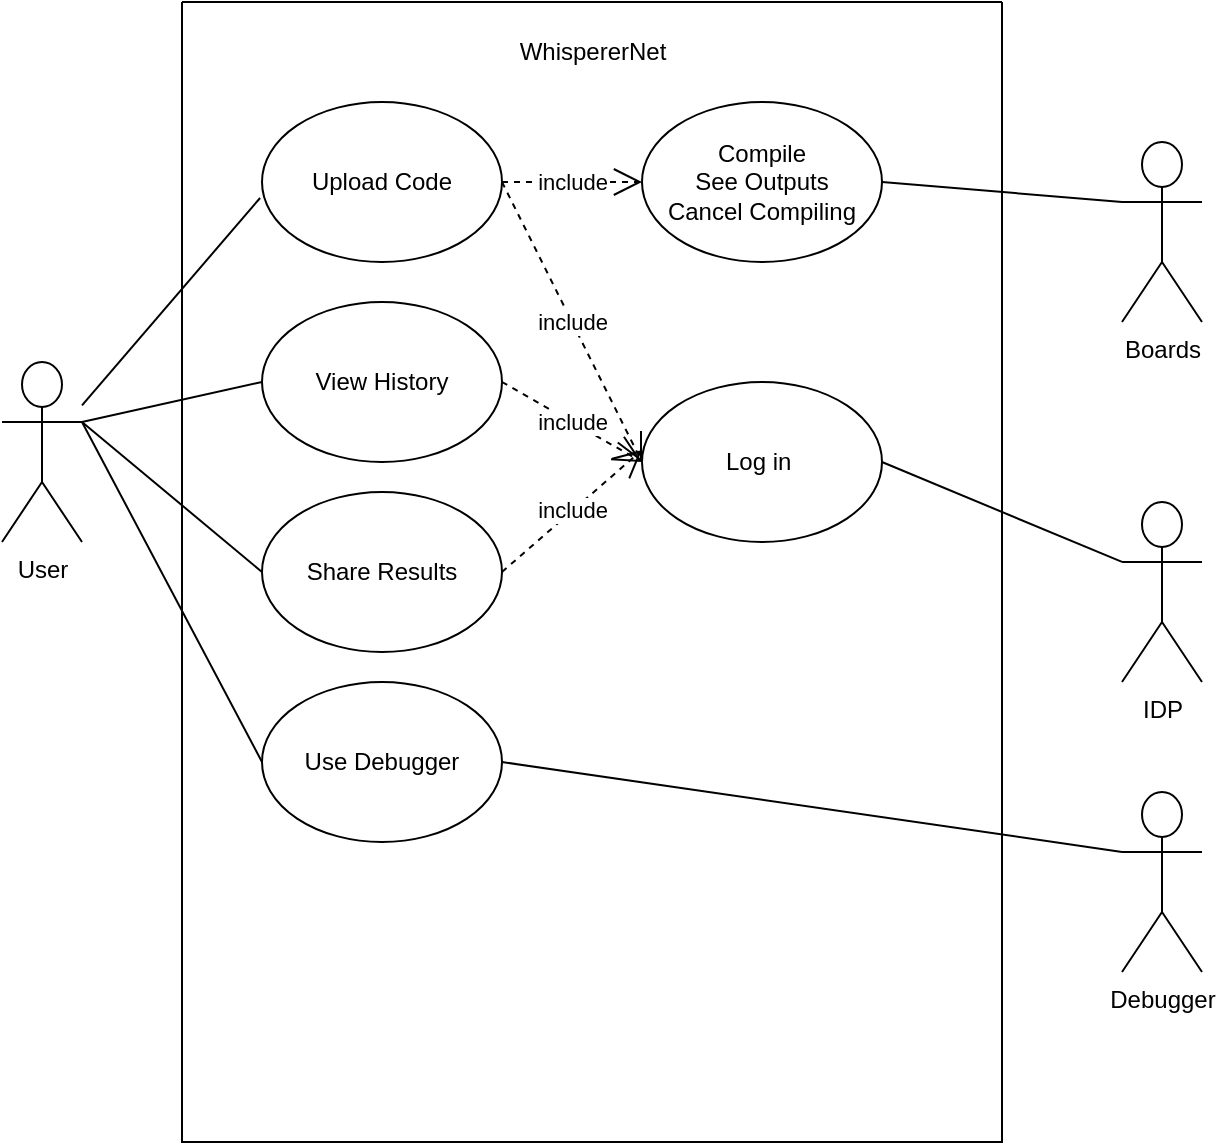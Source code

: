 <mxfile version="24.0.8" type="github">
  <diagram name="Seite-1" id="GNfJJYOmPsc1vmZN_qTq">
    <mxGraphModel dx="2074" dy="1098" grid="1" gridSize="10" guides="1" tooltips="1" connect="1" arrows="1" fold="1" page="1" pageScale="1" pageWidth="827" pageHeight="1169" math="0" shadow="0">
      <root>
        <mxCell id="0" />
        <mxCell id="1" parent="0" />
        <mxCell id="HX5kGqJ7PaBOUC06rWVD-3" value="" style="swimlane;startSize=0;" vertex="1" parent="1">
          <mxGeometry x="170" y="190" width="410" height="570" as="geometry" />
        </mxCell>
        <mxCell id="HX5kGqJ7PaBOUC06rWVD-4" value="WhispererNet" style="text;html=1;align=center;verticalAlign=middle;resizable=0;points=[];autosize=1;strokeColor=none;fillColor=none;" vertex="1" parent="HX5kGqJ7PaBOUC06rWVD-3">
          <mxGeometry x="155" y="10" width="100" height="30" as="geometry" />
        </mxCell>
        <mxCell id="HX5kGqJ7PaBOUC06rWVD-11" value="Upload Code" style="ellipse;whiteSpace=wrap;html=1;" vertex="1" parent="HX5kGqJ7PaBOUC06rWVD-3">
          <mxGeometry x="40" y="50" width="120" height="80" as="geometry" />
        </mxCell>
        <mxCell id="HX5kGqJ7PaBOUC06rWVD-13" value="Compile&lt;br&gt;See Outputs&lt;br&gt;Cancel Compiling" style="ellipse;whiteSpace=wrap;html=1;" vertex="1" parent="HX5kGqJ7PaBOUC06rWVD-3">
          <mxGeometry x="230" y="50" width="120" height="80" as="geometry" />
        </mxCell>
        <mxCell id="HX5kGqJ7PaBOUC06rWVD-14" value="View History" style="ellipse;whiteSpace=wrap;html=1;" vertex="1" parent="HX5kGqJ7PaBOUC06rWVD-3">
          <mxGeometry x="40" y="150" width="120" height="80" as="geometry" />
        </mxCell>
        <mxCell id="HX5kGqJ7PaBOUC06rWVD-15" value="Log in&amp;nbsp;" style="ellipse;whiteSpace=wrap;html=1;" vertex="1" parent="HX5kGqJ7PaBOUC06rWVD-3">
          <mxGeometry x="230" y="190" width="120" height="80" as="geometry" />
        </mxCell>
        <mxCell id="HX5kGqJ7PaBOUC06rWVD-16" value="Share Results" style="ellipse;whiteSpace=wrap;html=1;" vertex="1" parent="HX5kGqJ7PaBOUC06rWVD-3">
          <mxGeometry x="40" y="245" width="120" height="80" as="geometry" />
        </mxCell>
        <mxCell id="HX5kGqJ7PaBOUC06rWVD-19" value="Use Debugger" style="ellipse;whiteSpace=wrap;html=1;" vertex="1" parent="HX5kGqJ7PaBOUC06rWVD-3">
          <mxGeometry x="40" y="340" width="120" height="80" as="geometry" />
        </mxCell>
        <mxCell id="HX5kGqJ7PaBOUC06rWVD-26" value="include" style="endArrow=open;endSize=12;dashed=1;html=1;rounded=0;exitX=1;exitY=0.5;exitDx=0;exitDy=0;entryX=0;entryY=0.5;entryDx=0;entryDy=0;" edge="1" parent="HX5kGqJ7PaBOUC06rWVD-3" source="HX5kGqJ7PaBOUC06rWVD-11" target="HX5kGqJ7PaBOUC06rWVD-15">
          <mxGeometry width="160" relative="1" as="geometry">
            <mxPoint x="160" y="370" as="sourcePoint" />
            <mxPoint x="320" y="370" as="targetPoint" />
          </mxGeometry>
        </mxCell>
        <mxCell id="HX5kGqJ7PaBOUC06rWVD-27" value="include" style="endArrow=open;endSize=12;dashed=1;html=1;rounded=0;exitX=1;exitY=0.5;exitDx=0;exitDy=0;entryX=0;entryY=0.5;entryDx=0;entryDy=0;" edge="1" parent="HX5kGqJ7PaBOUC06rWVD-3" source="HX5kGqJ7PaBOUC06rWVD-14" target="HX5kGqJ7PaBOUC06rWVD-15">
          <mxGeometry width="160" relative="1" as="geometry">
            <mxPoint x="170" y="100" as="sourcePoint" />
            <mxPoint x="300" y="200" as="targetPoint" />
          </mxGeometry>
        </mxCell>
        <mxCell id="HX5kGqJ7PaBOUC06rWVD-28" value="include" style="endArrow=open;endSize=12;dashed=1;html=1;rounded=0;exitX=1;exitY=0.5;exitDx=0;exitDy=0;entryX=0;entryY=0.425;entryDx=0;entryDy=0;entryPerimeter=0;" edge="1" parent="HX5kGqJ7PaBOUC06rWVD-3" source="HX5kGqJ7PaBOUC06rWVD-16" target="HX5kGqJ7PaBOUC06rWVD-15">
          <mxGeometry width="160" relative="1" as="geometry">
            <mxPoint x="170" y="200" as="sourcePoint" />
            <mxPoint x="220" y="230" as="targetPoint" />
          </mxGeometry>
        </mxCell>
        <mxCell id="HX5kGqJ7PaBOUC06rWVD-36" value="include" style="endArrow=open;endSize=12;dashed=1;html=1;rounded=0;exitX=1;exitY=0.5;exitDx=0;exitDy=0;entryX=0;entryY=0.5;entryDx=0;entryDy=0;" edge="1" parent="HX5kGqJ7PaBOUC06rWVD-3" source="HX5kGqJ7PaBOUC06rWVD-11" target="HX5kGqJ7PaBOUC06rWVD-13">
          <mxGeometry width="160" relative="1" as="geometry">
            <mxPoint x="170" y="100" as="sourcePoint" />
            <mxPoint x="240" y="240" as="targetPoint" />
          </mxGeometry>
        </mxCell>
        <mxCell id="HX5kGqJ7PaBOUC06rWVD-5" value="User" style="shape=umlActor;verticalLabelPosition=bottom;verticalAlign=top;html=1;outlineConnect=0;" vertex="1" parent="1">
          <mxGeometry x="80" y="370" width="40" height="90" as="geometry" />
        </mxCell>
        <mxCell id="HX5kGqJ7PaBOUC06rWVD-8" value="IDP" style="shape=umlActor;verticalLabelPosition=bottom;verticalAlign=top;html=1;outlineConnect=0;" vertex="1" parent="1">
          <mxGeometry x="640" y="440" width="40" height="90" as="geometry" />
        </mxCell>
        <mxCell id="HX5kGqJ7PaBOUC06rWVD-9" value="Boards" style="shape=umlActor;verticalLabelPosition=bottom;verticalAlign=top;html=1;outlineConnect=0;" vertex="1" parent="1">
          <mxGeometry x="640" y="260" width="40" height="90" as="geometry" />
        </mxCell>
        <mxCell id="HX5kGqJ7PaBOUC06rWVD-21" value="" style="endArrow=none;html=1;rounded=0;entryX=-0.008;entryY=0.6;entryDx=0;entryDy=0;entryPerimeter=0;" edge="1" parent="1" source="HX5kGqJ7PaBOUC06rWVD-5" target="HX5kGqJ7PaBOUC06rWVD-11">
          <mxGeometry width="50" height="50" relative="1" as="geometry">
            <mxPoint x="390" y="590" as="sourcePoint" />
            <mxPoint x="440" y="540" as="targetPoint" />
          </mxGeometry>
        </mxCell>
        <mxCell id="HX5kGqJ7PaBOUC06rWVD-22" value="" style="endArrow=none;html=1;rounded=0;exitX=1;exitY=0.333;exitDx=0;exitDy=0;exitPerimeter=0;entryX=0;entryY=0.5;entryDx=0;entryDy=0;" edge="1" parent="1" source="HX5kGqJ7PaBOUC06rWVD-5" target="HX5kGqJ7PaBOUC06rWVD-14">
          <mxGeometry width="50" height="50" relative="1" as="geometry">
            <mxPoint x="390" y="590" as="sourcePoint" />
            <mxPoint x="440" y="540" as="targetPoint" />
          </mxGeometry>
        </mxCell>
        <mxCell id="HX5kGqJ7PaBOUC06rWVD-23" value="" style="endArrow=none;html=1;rounded=0;exitX=1;exitY=0.333;exitDx=0;exitDy=0;exitPerimeter=0;entryX=0;entryY=0.5;entryDx=0;entryDy=0;" edge="1" parent="1" source="HX5kGqJ7PaBOUC06rWVD-5" target="HX5kGqJ7PaBOUC06rWVD-16">
          <mxGeometry width="50" height="50" relative="1" as="geometry">
            <mxPoint x="390" y="590" as="sourcePoint" />
            <mxPoint x="440" y="540" as="targetPoint" />
          </mxGeometry>
        </mxCell>
        <mxCell id="HX5kGqJ7PaBOUC06rWVD-30" value="" style="endArrow=none;html=1;rounded=0;exitX=1;exitY=0.5;exitDx=0;exitDy=0;entryX=0;entryY=0.333;entryDx=0;entryDy=0;entryPerimeter=0;" edge="1" parent="1" source="HX5kGqJ7PaBOUC06rWVD-15" target="HX5kGqJ7PaBOUC06rWVD-8">
          <mxGeometry width="50" height="50" relative="1" as="geometry">
            <mxPoint x="530" y="420" as="sourcePoint" />
            <mxPoint x="620" y="590" as="targetPoint" />
          </mxGeometry>
        </mxCell>
        <mxCell id="HX5kGqJ7PaBOUC06rWVD-31" value="Debugger" style="shape=umlActor;verticalLabelPosition=bottom;verticalAlign=top;html=1;outlineConnect=0;" vertex="1" parent="1">
          <mxGeometry x="640" y="585" width="40" height="90" as="geometry" />
        </mxCell>
        <mxCell id="HX5kGqJ7PaBOUC06rWVD-33" value="" style="endArrow=none;html=1;rounded=0;exitX=1;exitY=0.333;exitDx=0;exitDy=0;exitPerimeter=0;entryX=0;entryY=0.5;entryDx=0;entryDy=0;" edge="1" parent="1" source="HX5kGqJ7PaBOUC06rWVD-5" target="HX5kGqJ7PaBOUC06rWVD-19">
          <mxGeometry width="50" height="50" relative="1" as="geometry">
            <mxPoint x="130" y="410" as="sourcePoint" />
            <mxPoint x="220" y="580" as="targetPoint" />
          </mxGeometry>
        </mxCell>
        <mxCell id="HX5kGqJ7PaBOUC06rWVD-34" value="" style="endArrow=none;html=1;rounded=0;exitX=1;exitY=0.5;exitDx=0;exitDy=0;entryX=0;entryY=0.333;entryDx=0;entryDy=0;entryPerimeter=0;" edge="1" parent="1" source="HX5kGqJ7PaBOUC06rWVD-19" target="HX5kGqJ7PaBOUC06rWVD-31">
          <mxGeometry width="50" height="50" relative="1" as="geometry">
            <mxPoint x="350" y="570" as="sourcePoint" />
            <mxPoint x="440" y="740" as="targetPoint" />
          </mxGeometry>
        </mxCell>
        <mxCell id="HX5kGqJ7PaBOUC06rWVD-37" value="" style="endArrow=none;html=1;rounded=0;exitX=1;exitY=0.5;exitDx=0;exitDy=0;entryX=0;entryY=0.333;entryDx=0;entryDy=0;entryPerimeter=0;" edge="1" parent="1" source="HX5kGqJ7PaBOUC06rWVD-13" target="HX5kGqJ7PaBOUC06rWVD-9">
          <mxGeometry width="50" height="50" relative="1" as="geometry">
            <mxPoint x="517" y="280" as="sourcePoint" />
            <mxPoint x="827" y="333" as="targetPoint" />
          </mxGeometry>
        </mxCell>
      </root>
    </mxGraphModel>
  </diagram>
</mxfile>

